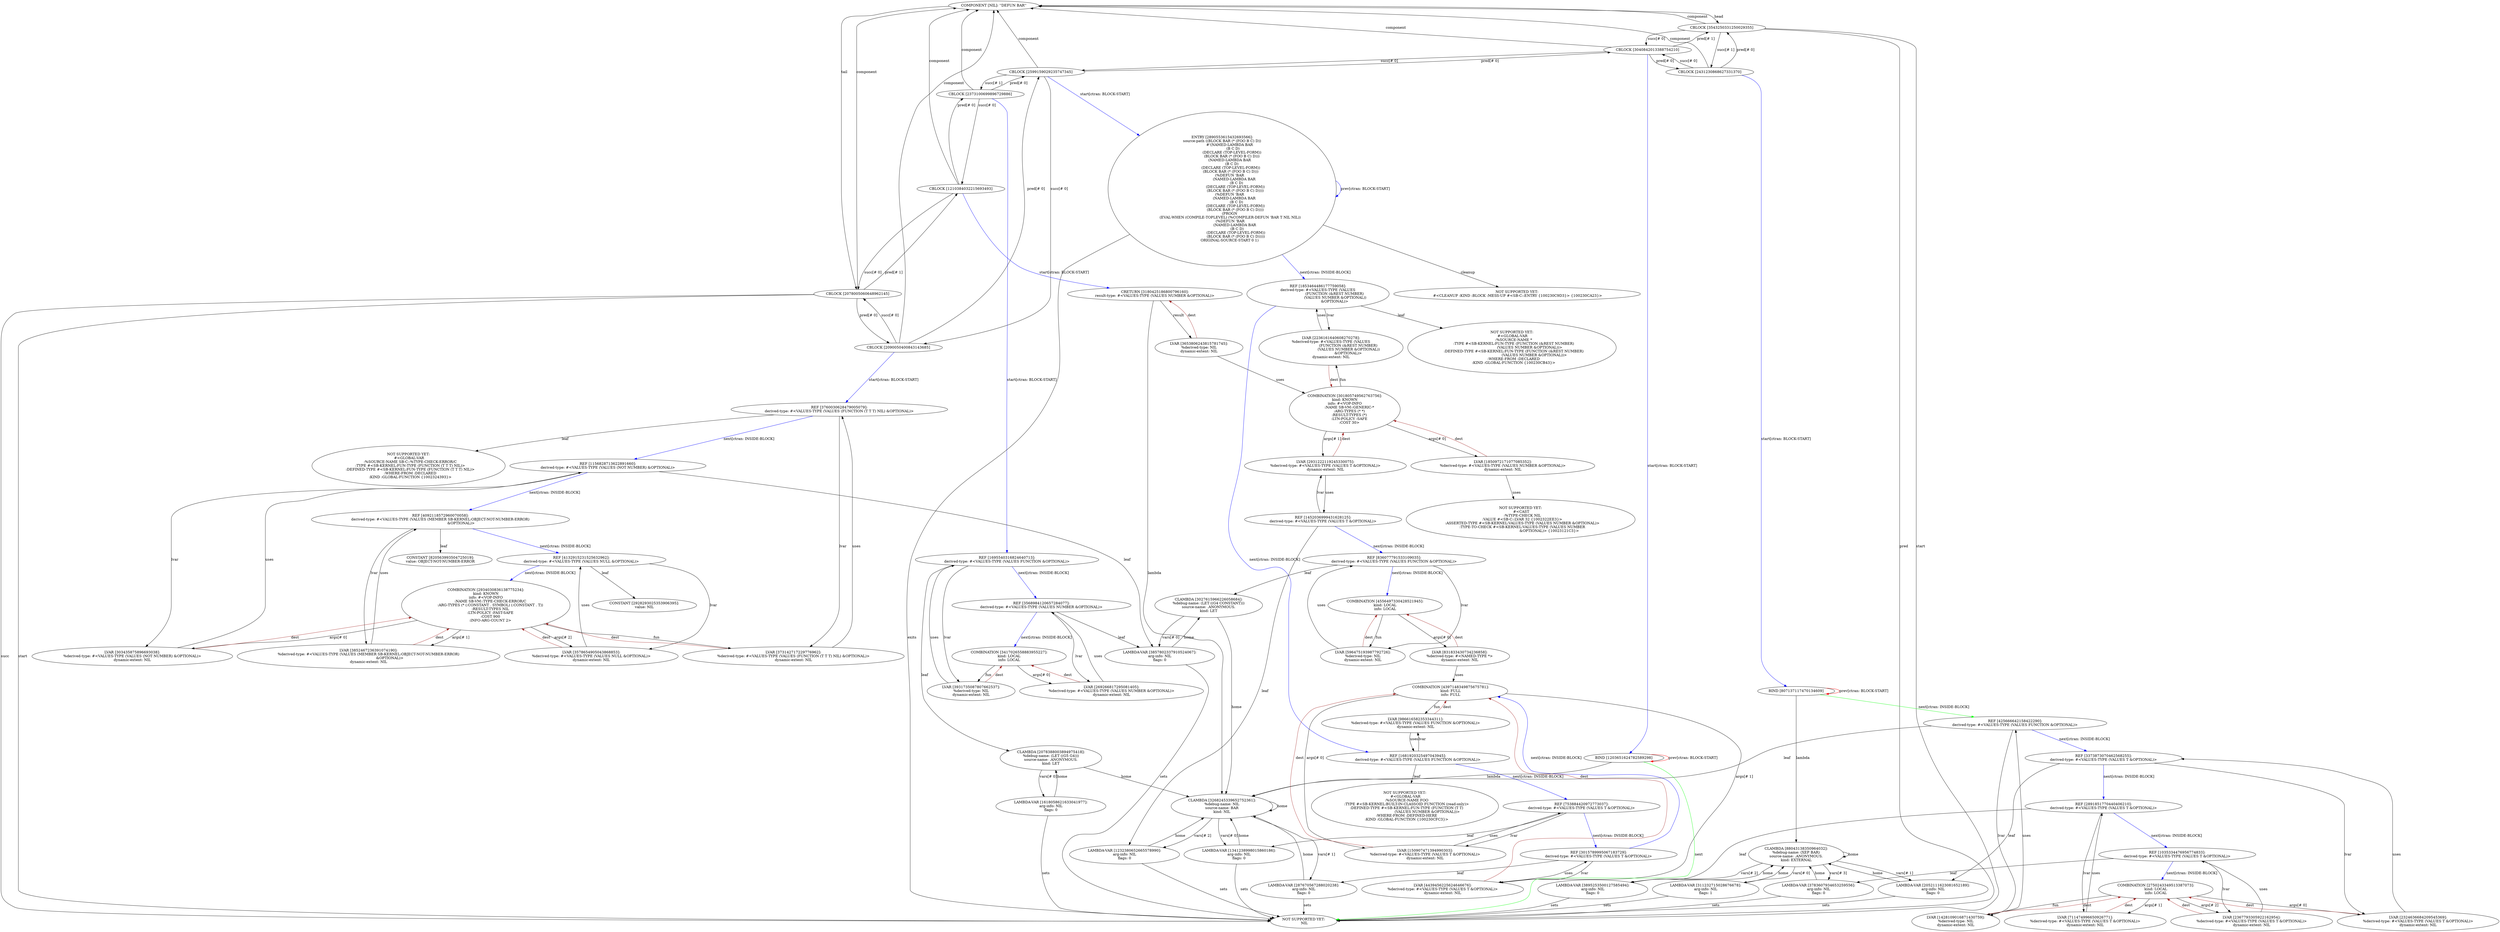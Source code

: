 digraph {
subgraph component_4 {
"COMPONENT [NIL]: ''DEFUN BAR''" -> "CBLOCK [3543250331250029355]"[label="head"];
"CBLOCK [3543250331250029355]" -> "COMPONENT [NIL]: ''DEFUN BAR''"[label="component"];
subgraph component_4 {
}
"CBLOCK [3543250331250029355]" -> "CBLOCK [3040842013388754210]"[label="succ[# 0]"];
"CBLOCK [3543250331250029355]" -> "CBLOCK [2431230868627331370]"[label="succ[# 1]"];
"CBLOCK [3040842013388754210]" -> "COMPONENT [NIL]: ''DEFUN BAR''"[label="component"];
subgraph component_4 {
}
"CBLOCK [3040842013388754210]" -> "CBLOCK [2599159029235747345]"[label="succ[# 0]"];
"CBLOCK [2599159029235747345]" -> "COMPONENT [NIL]: ''DEFUN BAR''"[label="component"];
subgraph component_4 {
}
"CBLOCK [2599159029235747345]" -> "CBLOCK [2090050400843143685]"[label="succ[# 0]"];
"CBLOCK [2599159029235747345]" -> "CBLOCK [2373100699896729886]"[label="succ[# 1]"];
"CBLOCK [2090050400843143685]" -> "COMPONENT [NIL]: ''DEFUN BAR''"[label="component"];
subgraph component_4 {
}
"CBLOCK [2090050400843143685]" -> "CBLOCK [2078005060648962145]"[label="succ[# 0]"];
"CBLOCK [2078005060648962145]" -> "COMPONENT [NIL]: ''DEFUN BAR''"[label="component"];
subgraph component_4 {
}
"CBLOCK [2078005060648962145]" -> "NOT SUPPORTED YET:
 NIL"[label="succ"];
"CBLOCK [2078005060648962145]" -> "CBLOCK [2090050400843143685]"[label="pred[# 0]"];
"CBLOCK [2078005060648962145]" -> "CBLOCK [1210384032215693493]"[label="pred[# 1]"];
"CBLOCK [1210384032215693493]" -> "COMPONENT [NIL]: ''DEFUN BAR''"[label="component"];
subgraph component_4 {
}
"CBLOCK [1210384032215693493]" -> "CBLOCK [2078005060648962145]"[label="succ[# 0]"];
"CBLOCK [1210384032215693493]" -> "CBLOCK [2373100699896729886]"[label="pred[# 0]"];
"CBLOCK [2373100699896729886]" -> "COMPONENT [NIL]: ''DEFUN BAR''"[label="component"];
subgraph component_4 {
}
"CBLOCK [2373100699896729886]" -> "CBLOCK [1210384032215693493]"[label="succ[# 0]"];
"CBLOCK [2373100699896729886]" -> "CBLOCK [2599159029235747345]"[label="pred[# 0]"];
"CBLOCK [2373100699896729886]" -> "REF [1695540316824640713]:
derived-type: #<VALUES-TYPE (VALUES FUNCTION &OPTIONAL)>"[label="start[ctran: BLOCK-START]"color="blue"];
"REF [1695540316824640713]:
derived-type: #<VALUES-TYPE (VALUES FUNCTION &OPTIONAL)>" -> "CLAMBDA [2078388003894975418]:
%debug-name: (LET ((G5 G4)))
source-name: .ANONYMOUS.
kind: LET"[label="leaf"];
"CLAMBDA [2078388003894975418]:
%debug-name: (LET ((G5 G4)))
source-name: .ANONYMOUS.
kind: LET" -> "CLAMBDA [3268245339652752361]:
%debug-name: NIL
source-name: BAR
kind: NIL"[label="home"];
"CLAMBDA [3268245339652752361]:
%debug-name: NIL
source-name: BAR
kind: NIL" -> "CLAMBDA [3268245339652752361]:
%debug-name: NIL
source-name: BAR
kind: NIL"[label="home"];
"CLAMBDA [3268245339652752361]:
%debug-name: NIL
source-name: BAR
kind: NIL" -> "LAMBDA-VAR [1341238998015860186]:
arg-info: NIL
flags: 0"[label="vars[# 0]"];
"CLAMBDA [3268245339652752361]:
%debug-name: NIL
source-name: BAR
kind: NIL" -> "LAMBDA-VAR [287670567288020238]:
arg-info: NIL
flags: 0"[label="vars[# 1]"];
"CLAMBDA [3268245339652752361]:
%debug-name: NIL
source-name: BAR
kind: NIL" -> "LAMBDA-VAR [1232380652665578990]:
arg-info: NIL
flags: 0"[label="vars[# 2]"];
"LAMBDA-VAR [1341238998015860186]:
arg-info: NIL
flags: 0" -> "CLAMBDA [3268245339652752361]:
%debug-name: NIL
source-name: BAR
kind: NIL"[label="home"];
"LAMBDA-VAR [1341238998015860186]:
arg-info: NIL
flags: 0" -> "NOT SUPPORTED YET:
 NIL"[label="sets"];
"LAMBDA-VAR [287670567288020238]:
arg-info: NIL
flags: 0" -> "CLAMBDA [3268245339652752361]:
%debug-name: NIL
source-name: BAR
kind: NIL"[label="home"];
"LAMBDA-VAR [287670567288020238]:
arg-info: NIL
flags: 0" -> "NOT SUPPORTED YET:
 NIL"[label="sets"];
"LAMBDA-VAR [1232380652665578990]:
arg-info: NIL
flags: 0" -> "CLAMBDA [3268245339652752361]:
%debug-name: NIL
source-name: BAR
kind: NIL"[label="home"];
"LAMBDA-VAR [1232380652665578990]:
arg-info: NIL
flags: 0" -> "NOT SUPPORTED YET:
 NIL"[label="sets"];
"CLAMBDA [2078388003894975418]:
%debug-name: (LET ((G5 G4)))
source-name: .ANONYMOUS.
kind: LET" -> "LAMBDA-VAR [1618058621633041977]:
arg-info: NIL
flags: 0"[label="vars[# 0]"];
"LAMBDA-VAR [1618058621633041977]:
arg-info: NIL
flags: 0" -> "CLAMBDA [2078388003894975418]:
%debug-name: (LET ((G5 G4)))
source-name: .ANONYMOUS.
kind: LET"[label="home"];
"LAMBDA-VAR [1618058621633041977]:
arg-info: NIL
flags: 0" -> "NOT SUPPORTED YET:
 NIL"[label="sets"];
"REF [1695540316824640713]:
derived-type: #<VALUES-TYPE (VALUES FUNCTION &OPTIONAL)>" -> "REF [3568984120657284077]:
derived-type: #<VALUES-TYPE (VALUES NUMBER &OPTIONAL)>"[label="next[ctran: INSIDE-BLOCK]"color="blue"];
"REF [3568984120657284077]:
derived-type: #<VALUES-TYPE (VALUES NUMBER &OPTIONAL)>" -> "LAMBDA-VAR [3857802337910524067]:
arg-info: NIL
flags: 0"[label="leaf"];
"LAMBDA-VAR [3857802337910524067]:
arg-info: NIL
flags: 0" -> "CLAMBDA [3027615966226058684]:
%debug-name: (LET ((G4 CONSTANT)))
source-name: .ANONYMOUS.
kind: LET"[label="home"];
"CLAMBDA [3027615966226058684]:
%debug-name: (LET ((G4 CONSTANT)))
source-name: .ANONYMOUS.
kind: LET" -> "CLAMBDA [3268245339652752361]:
%debug-name: NIL
source-name: BAR
kind: NIL"[label="home"];
"CLAMBDA [3027615966226058684]:
%debug-name: (LET ((G4 CONSTANT)))
source-name: .ANONYMOUS.
kind: LET" -> "LAMBDA-VAR [3857802337910524067]:
arg-info: NIL
flags: 0"[label="vars[# 0]"];
"LAMBDA-VAR [3857802337910524067]:
arg-info: NIL
flags: 0" -> "NOT SUPPORTED YET:
 NIL"[label="sets"];
"REF [3568984120657284077]:
derived-type: #<VALUES-TYPE (VALUES NUMBER &OPTIONAL)>" -> "COMBINATION [3417026558883955227]:
kind: LOCAL
info: LOCAL"[label="next[ctran: INSIDE-BLOCK]"color="blue"];
"COMBINATION [3417026558883955227]:
kind: LOCAL
info: LOCAL" -> "LVAR [3931735087807662537]:
%derived-type: NIL
dynamic-extent: NIL"[label="fun"];
"LVAR [3931735087807662537]:
%derived-type: NIL
dynamic-extent: NIL" -> "COMBINATION [3417026558883955227]:
kind: LOCAL
info: LOCAL"[label="dest"color="brown"];
"LVAR [3931735087807662537]:
%derived-type: NIL
dynamic-extent: NIL" -> "REF [1695540316824640713]:
derived-type: #<VALUES-TYPE (VALUES FUNCTION &OPTIONAL)>"[label="uses"];
"COMBINATION [3417026558883955227]:
kind: LOCAL
info: LOCAL" -> "LVAR [269266817295081405]:
%derived-type: #<VALUES-TYPE (VALUES NUMBER &OPTIONAL)>
dynamic-extent: NIL"[label="args[# 0]"];
"LVAR [269266817295081405]:
%derived-type: #<VALUES-TYPE (VALUES NUMBER &OPTIONAL)>
dynamic-extent: NIL" -> "COMBINATION [3417026558883955227]:
kind: LOCAL
info: LOCAL"[label="dest"color="brown"];
"LVAR [269266817295081405]:
%derived-type: #<VALUES-TYPE (VALUES NUMBER &OPTIONAL)>
dynamic-extent: NIL" -> "REF [3568984120657284077]:
derived-type: #<VALUES-TYPE (VALUES NUMBER &OPTIONAL)>"[label="uses"];
"REF [3568984120657284077]:
derived-type: #<VALUES-TYPE (VALUES NUMBER &OPTIONAL)>" -> "LVAR [269266817295081405]:
%derived-type: #<VALUES-TYPE (VALUES NUMBER &OPTIONAL)>
dynamic-extent: NIL"[label="lvar"];
"REF [1695540316824640713]:
derived-type: #<VALUES-TYPE (VALUES FUNCTION &OPTIONAL)>" -> "LVAR [3931735087807662537]:
%derived-type: NIL
dynamic-extent: NIL"[label="lvar"];
"CBLOCK [1210384032215693493]" -> "CRETURN [3180425186800796160]:
result-type: #<VALUES-TYPE (VALUES NUMBER &OPTIONAL)>"[label="start[ctran: BLOCK-START]"color="blue"];
"CRETURN [3180425186800796160]:
result-type: #<VALUES-TYPE (VALUES NUMBER &OPTIONAL)>" -> "CLAMBDA [3268245339652752361]:
%debug-name: NIL
source-name: BAR
kind: NIL"[label="lambda"];
"CRETURN [3180425186800796160]:
result-type: #<VALUES-TYPE (VALUES NUMBER &OPTIONAL)>" -> "LVAR [3653806243815781745]:
%derived-type: NIL
dynamic-extent: NIL"[label="result"];
"LVAR [3653806243815781745]:
%derived-type: NIL
dynamic-extent: NIL" -> "CRETURN [3180425186800796160]:
result-type: #<VALUES-TYPE (VALUES NUMBER &OPTIONAL)>"[label="dest"color="brown"];
"LVAR [3653806243815781745]:
%derived-type: NIL
dynamic-extent: NIL" -> "COMBINATION [301805749562763756]:
kind: KNOWN
info: #<VOP-INFO
        :NAME SB-VM::GENERIC-*
        :ARG-TYPES (* *)
        :RESULT-TYPES (*)
        :LTN-POLICY :SAFE
        :COST 30>"[label="uses"];
"COMBINATION [301805749562763756]:
kind: KNOWN
info: #<VOP-INFO
        :NAME SB-VM::GENERIC-*
        :ARG-TYPES (* *)
        :RESULT-TYPES (*)
        :LTN-POLICY :SAFE
        :COST 30>" -> "LVAR [2236161640608270278]:
%derived-type: #<VALUES-TYPE (VALUES
                              (FUNCTION (&REST NUMBER)
                               (VALUES NUMBER &OPTIONAL))
                              &OPTIONAL)>
dynamic-extent: NIL"[label="fun"];
"LVAR [2236161640608270278]:
%derived-type: #<VALUES-TYPE (VALUES
                              (FUNCTION (&REST NUMBER)
                               (VALUES NUMBER &OPTIONAL))
                              &OPTIONAL)>
dynamic-extent: NIL" -> "COMBINATION [301805749562763756]:
kind: KNOWN
info: #<VOP-INFO
        :NAME SB-VM::GENERIC-*
        :ARG-TYPES (* *)
        :RESULT-TYPES (*)
        :LTN-POLICY :SAFE
        :COST 30>"[label="dest"color="brown"];
"LVAR [2236161640608270278]:
%derived-type: #<VALUES-TYPE (VALUES
                              (FUNCTION (&REST NUMBER)
                               (VALUES NUMBER &OPTIONAL))
                              &OPTIONAL)>
dynamic-extent: NIL" -> "REF [1853464486177759058]:
derived-type: #<VALUES-TYPE (VALUES
                             (FUNCTION (&REST NUMBER)
                              (VALUES NUMBER &OPTIONAL))
                             &OPTIONAL)>"[label="uses"];
"REF [1853464486177759058]:
derived-type: #<VALUES-TYPE (VALUES
                             (FUNCTION (&REST NUMBER)
                              (VALUES NUMBER &OPTIONAL))
                             &OPTIONAL)>" -> "NOT SUPPORTED YET:
 #<GLOBAL-VAR
   :%SOURCE-NAME *
   :TYPE #<SB-KERNEL:FUN-TYPE (FUNCTION (&REST NUMBER)
                               (VALUES NUMBER &OPTIONAL))>
   :DEFINED-TYPE #<SB-KERNEL:FUN-TYPE (FUNCTION (&REST NUMBER)
                                       (VALUES NUMBER &OPTIONAL))>
   :WHERE-FROM :DECLARED
   :KIND :GLOBAL-FUNCTION {100230CB43}>"[label="leaf"];
"REF [1853464486177759058]:
derived-type: #<VALUES-TYPE (VALUES
                             (FUNCTION (&REST NUMBER)
                              (VALUES NUMBER &OPTIONAL))
                             &OPTIONAL)>" -> "REF [1681920325497043945]:
derived-type: #<VALUES-TYPE (VALUES FUNCTION &OPTIONAL)>"[label="next[ctran: INSIDE-BLOCK]"color="blue"];
"REF [1681920325497043945]:
derived-type: #<VALUES-TYPE (VALUES FUNCTION &OPTIONAL)>" -> "NOT SUPPORTED YET:
 #<GLOBAL-VAR
   :%SOURCE-NAME FOO
   :TYPE #<SB-KERNEL:BUILT-IN-CLASSOID FUNCTION (read-only)>
   :DEFINED-TYPE #<SB-KERNEL:FUN-TYPE (FUNCTION (T T)
                                       (VALUES NUMBER &OPTIONAL))>
   :WHERE-FROM :DEFINED-HERE
   :KIND :GLOBAL-FUNCTION {100230CFC3}>"[label="leaf"];
"REF [1681920325497043945]:
derived-type: #<VALUES-TYPE (VALUES FUNCTION &OPTIONAL)>" -> "REF [753884420972773037]:
derived-type: #<VALUES-TYPE (VALUES T &OPTIONAL)>"[label="next[ctran: INSIDE-BLOCK]"color="blue"];
"REF [753884420972773037]:
derived-type: #<VALUES-TYPE (VALUES T &OPTIONAL)>" -> "LAMBDA-VAR [1341238998015860186]:
arg-info: NIL
flags: 0"[label="leaf"];
"REF [753884420972773037]:
derived-type: #<VALUES-TYPE (VALUES T &OPTIONAL)>" -> "REF [3015789995067183729]:
derived-type: #<VALUES-TYPE (VALUES T &OPTIONAL)>"[label="next[ctran: INSIDE-BLOCK]"color="blue"];
"REF [3015789995067183729]:
derived-type: #<VALUES-TYPE (VALUES T &OPTIONAL)>" -> "LAMBDA-VAR [287670567288020238]:
arg-info: NIL
flags: 0"[label="leaf"];
"REF [3015789995067183729]:
derived-type: #<VALUES-TYPE (VALUES T &OPTIONAL)>" -> "COMBINATION [4397148349875675781]:
kind: FULL
info: FULL"[label="next[ctran: INSIDE-BLOCK]"color="blue"];
"COMBINATION [4397148349875675781]:
kind: FULL
info: FULL" -> "LVAR [986616582353344311]:
%derived-type: #<VALUES-TYPE (VALUES FUNCTION &OPTIONAL)>
dynamic-extent: NIL"[label="fun"];
"LVAR [986616582353344311]:
%derived-type: #<VALUES-TYPE (VALUES FUNCTION &OPTIONAL)>
dynamic-extent: NIL" -> "COMBINATION [4397148349875675781]:
kind: FULL
info: FULL"[label="dest"color="brown"];
"LVAR [986616582353344311]:
%derived-type: #<VALUES-TYPE (VALUES FUNCTION &OPTIONAL)>
dynamic-extent: NIL" -> "REF [1681920325497043945]:
derived-type: #<VALUES-TYPE (VALUES FUNCTION &OPTIONAL)>"[label="uses"];
"COMBINATION [4397148349875675781]:
kind: FULL
info: FULL" -> "LVAR [150907471394990303]:
%derived-type: #<VALUES-TYPE (VALUES T &OPTIONAL)>
dynamic-extent: NIL"[label="args[# 0]"];
"COMBINATION [4397148349875675781]:
kind: FULL
info: FULL" -> "LVAR [4439456225624646676]:
%derived-type: #<VALUES-TYPE (VALUES T &OPTIONAL)>
dynamic-extent: NIL"[label="args[# 1]"];
"LVAR [150907471394990303]:
%derived-type: #<VALUES-TYPE (VALUES T &OPTIONAL)>
dynamic-extent: NIL" -> "COMBINATION [4397148349875675781]:
kind: FULL
info: FULL"[label="dest"color="brown"];
"LVAR [150907471394990303]:
%derived-type: #<VALUES-TYPE (VALUES T &OPTIONAL)>
dynamic-extent: NIL" -> "REF [753884420972773037]:
derived-type: #<VALUES-TYPE (VALUES T &OPTIONAL)>"[label="uses"];
"LVAR [4439456225624646676]:
%derived-type: #<VALUES-TYPE (VALUES T &OPTIONAL)>
dynamic-extent: NIL" -> "COMBINATION [4397148349875675781]:
kind: FULL
info: FULL"[label="dest"color="brown"];
"LVAR [4439456225624646676]:
%derived-type: #<VALUES-TYPE (VALUES T &OPTIONAL)>
dynamic-extent: NIL" -> "REF [3015789995067183729]:
derived-type: #<VALUES-TYPE (VALUES T &OPTIONAL)>"[label="uses"];
"REF [3015789995067183729]:
derived-type: #<VALUES-TYPE (VALUES T &OPTIONAL)>" -> "LVAR [4439456225624646676]:
%derived-type: #<VALUES-TYPE (VALUES T &OPTIONAL)>
dynamic-extent: NIL"[label="lvar"];
"REF [753884420972773037]:
derived-type: #<VALUES-TYPE (VALUES T &OPTIONAL)>" -> "LVAR [150907471394990303]:
%derived-type: #<VALUES-TYPE (VALUES T &OPTIONAL)>
dynamic-extent: NIL"[label="lvar"];
"REF [1681920325497043945]:
derived-type: #<VALUES-TYPE (VALUES FUNCTION &OPTIONAL)>" -> "LVAR [986616582353344311]:
%derived-type: #<VALUES-TYPE (VALUES FUNCTION &OPTIONAL)>
dynamic-extent: NIL"[label="lvar"];
"REF [1853464486177759058]:
derived-type: #<VALUES-TYPE (VALUES
                             (FUNCTION (&REST NUMBER)
                              (VALUES NUMBER &OPTIONAL))
                             &OPTIONAL)>" -> "LVAR [2236161640608270278]:
%derived-type: #<VALUES-TYPE (VALUES
                              (FUNCTION (&REST NUMBER)
                               (VALUES NUMBER &OPTIONAL))
                              &OPTIONAL)>
dynamic-extent: NIL"[label="lvar"];
"COMBINATION [301805749562763756]:
kind: KNOWN
info: #<VOP-INFO
        :NAME SB-VM::GENERIC-*
        :ARG-TYPES (* *)
        :RESULT-TYPES (*)
        :LTN-POLICY :SAFE
        :COST 30>" -> "LVAR [1850972171077085352]:
%derived-type: #<VALUES-TYPE (VALUES NUMBER &OPTIONAL)>
dynamic-extent: NIL"[label="args[# 0]"];
"COMBINATION [301805749562763756]:
kind: KNOWN
info: #<VOP-INFO
        :NAME SB-VM::GENERIC-*
        :ARG-TYPES (* *)
        :RESULT-TYPES (*)
        :LTN-POLICY :SAFE
        :COST 30>" -> "LVAR [2931222119245330075]:
%derived-type: #<VALUES-TYPE (VALUES T &OPTIONAL)>
dynamic-extent: NIL"[label="args[# 1]"];
"LVAR [1850972171077085352]:
%derived-type: #<VALUES-TYPE (VALUES NUMBER &OPTIONAL)>
dynamic-extent: NIL" -> "COMBINATION [301805749562763756]:
kind: KNOWN
info: #<VOP-INFO
        :NAME SB-VM::GENERIC-*
        :ARG-TYPES (* *)
        :RESULT-TYPES (*)
        :LTN-POLICY :SAFE
        :COST 30>"[label="dest"color="brown"];
"LVAR [1850972171077085352]:
%derived-type: #<VALUES-TYPE (VALUES NUMBER &OPTIONAL)>
dynamic-extent: NIL" -> "NOT SUPPORTED YET:
 #<CAST
   :%TYPE-CHECK NIL
   :VALUE #<SB-C::LVAR 32 {1002322EE3}>
   :ASSERTED-TYPE #<SB-KERNEL:VALUES-TYPE (VALUES NUMBER &OPTIONAL)>
   :TYPE-TO-CHECK #<SB-KERNEL:VALUES-TYPE (VALUES NUMBER
                                                  &OPTIONAL)> {10023121C3}>"[label="uses"];
"LVAR [2931222119245330075]:
%derived-type: #<VALUES-TYPE (VALUES T &OPTIONAL)>
dynamic-extent: NIL" -> "COMBINATION [301805749562763756]:
kind: KNOWN
info: #<VOP-INFO
        :NAME SB-VM::GENERIC-*
        :ARG-TYPES (* *)
        :RESULT-TYPES (*)
        :LTN-POLICY :SAFE
        :COST 30>"[label="dest"color="brown"];
"LVAR [2931222119245330075]:
%derived-type: #<VALUES-TYPE (VALUES T &OPTIONAL)>
dynamic-extent: NIL" -> "REF [1452036999431628125]:
derived-type: #<VALUES-TYPE (VALUES T &OPTIONAL)>"[label="uses"];
"REF [1452036999431628125]:
derived-type: #<VALUES-TYPE (VALUES T &OPTIONAL)>" -> "LAMBDA-VAR [1232380652665578990]:
arg-info: NIL
flags: 0"[label="leaf"];
"REF [1452036999431628125]:
derived-type: #<VALUES-TYPE (VALUES T &OPTIONAL)>" -> "REF [836077791533109035]:
derived-type: #<VALUES-TYPE (VALUES FUNCTION &OPTIONAL)>"[label="next[ctran: INSIDE-BLOCK]"color="blue"];
"REF [836077791533109035]:
derived-type: #<VALUES-TYPE (VALUES FUNCTION &OPTIONAL)>" -> "CLAMBDA [3027615966226058684]:
%debug-name: (LET ((G4 CONSTANT)))
source-name: .ANONYMOUS.
kind: LET"[label="leaf"];
"REF [836077791533109035]:
derived-type: #<VALUES-TYPE (VALUES FUNCTION &OPTIONAL)>" -> "COMBINATION [4556497330428521945]:
kind: LOCAL
info: LOCAL"[label="next[ctran: INSIDE-BLOCK]"color="blue"];
"COMBINATION [4556497330428521945]:
kind: LOCAL
info: LOCAL" -> "LVAR [596475193987792726]:
%derived-type: NIL
dynamic-extent: NIL"[label="fun"];
"LVAR [596475193987792726]:
%derived-type: NIL
dynamic-extent: NIL" -> "COMBINATION [4556497330428521945]:
kind: LOCAL
info: LOCAL"[label="dest"color="brown"];
"LVAR [596475193987792726]:
%derived-type: NIL
dynamic-extent: NIL" -> "REF [836077791533109035]:
derived-type: #<VALUES-TYPE (VALUES FUNCTION &OPTIONAL)>"[label="uses"];
"COMBINATION [4556497330428521945]:
kind: LOCAL
info: LOCAL" -> "LVAR [831833430734236858]:
%derived-type: #<NAMED-TYPE *>
dynamic-extent: NIL"[label="args[# 0]"];
"LVAR [831833430734236858]:
%derived-type: #<NAMED-TYPE *>
dynamic-extent: NIL" -> "COMBINATION [4556497330428521945]:
kind: LOCAL
info: LOCAL"[label="dest"color="brown"];
"LVAR [831833430734236858]:
%derived-type: #<NAMED-TYPE *>
dynamic-extent: NIL" -> "COMBINATION [4397148349875675781]:
kind: FULL
info: FULL"[label="uses"];
"REF [836077791533109035]:
derived-type: #<VALUES-TYPE (VALUES FUNCTION &OPTIONAL)>" -> "LVAR [596475193987792726]:
%derived-type: NIL
dynamic-extent: NIL"[label="lvar"];
"REF [1452036999431628125]:
derived-type: #<VALUES-TYPE (VALUES T &OPTIONAL)>" -> "LVAR [2931222119245330075]:
%derived-type: #<VALUES-TYPE (VALUES T &OPTIONAL)>
dynamic-extent: NIL"[label="lvar"];
"CBLOCK [2078005060648962145]" -> "NOT SUPPORTED YET:
 NIL"[label="start"];
"CBLOCK [2090050400843143685]" -> "CBLOCK [2599159029235747345]"[label="pred[# 0]"];
"CBLOCK [2090050400843143685]" -> "REF [3760030628479005079]:
derived-type: #<VALUES-TYPE (VALUES (FUNCTION (T T T) NIL) &OPTIONAL)>"[label="start[ctran: BLOCK-START]"color="blue"];
"REF [3760030628479005079]:
derived-type: #<VALUES-TYPE (VALUES (FUNCTION (T T T) NIL) &OPTIONAL)>" -> "NOT SUPPORTED YET:
 #<GLOBAL-VAR
   :%SOURCE-NAME SB-C::%TYPE-CHECK-ERROR/C
   :TYPE #<SB-KERNEL:FUN-TYPE (FUNCTION (T T T) NIL)>
   :DEFINED-TYPE #<SB-KERNEL:FUN-TYPE (FUNCTION (T T T) NIL)>
   :WHERE-FROM :DECLARED
   :KIND :GLOBAL-FUNCTION {1002324393}>"[label="leaf"];
"REF [3760030628479005079]:
derived-type: #<VALUES-TYPE (VALUES (FUNCTION (T T T) NIL) &OPTIONAL)>" -> "REF [1156828713622891660]:
derived-type: #<VALUES-TYPE (VALUES (NOT NUMBER) &OPTIONAL)>"[label="next[ctran: INSIDE-BLOCK]"color="blue"];
"REF [1156828713622891660]:
derived-type: #<VALUES-TYPE (VALUES (NOT NUMBER) &OPTIONAL)>" -> "LAMBDA-VAR [3857802337910524067]:
arg-info: NIL
flags: 0"[label="leaf"];
"REF [1156828713622891660]:
derived-type: #<VALUES-TYPE (VALUES (NOT NUMBER) &OPTIONAL)>" -> "REF [4092118572960070058]:
derived-type: #<VALUES-TYPE (VALUES (MEMBER SB-KERNEL:OBJECT-NOT-NUMBER-ERROR)
                                    &OPTIONAL)>"[label="next[ctran: INSIDE-BLOCK]"color="blue"];
"REF [4092118572960070058]:
derived-type: #<VALUES-TYPE (VALUES (MEMBER SB-KERNEL:OBJECT-NOT-NUMBER-ERROR)
                                    &OPTIONAL)>" -> "CONSTANT [820563993504725019]:
value: OBJECT-NOT-NUMBER-ERROR"[label="leaf"];
"REF [4092118572960070058]:
derived-type: #<VALUES-TYPE (VALUES (MEMBER SB-KERNEL:OBJECT-NOT-NUMBER-ERROR)
                                    &OPTIONAL)>" -> "REF [4132915231525632962]:
derived-type: #<VALUES-TYPE (VALUES NULL &OPTIONAL)>"[label="next[ctran: INSIDE-BLOCK]"color="blue"];
"REF [4132915231525632962]:
derived-type: #<VALUES-TYPE (VALUES NULL &OPTIONAL)>" -> "CONSTANT [2928293025353906395]:
value: NIL"[label="leaf"];
"REF [4132915231525632962]:
derived-type: #<VALUES-TYPE (VALUES NULL &OPTIONAL)>" -> "COMBINATION [2934030836138775234]:
kind: KNOWN
info: #<VOP-INFO
        :NAME SB-VM::TYPE-CHECK-ERROR/C
        :ARG-TYPES (* (:CONSTANT . SYMBOL) (:CONSTANT . T))
        :RESULT-TYPES NIL
        :LTN-POLICY :FAST-SAFE
        :COST 900
        :INFO-ARG-COUNT 2>"[label="next[ctran: INSIDE-BLOCK]"color="blue"];
"COMBINATION [2934030836138775234]:
kind: KNOWN
info: #<VOP-INFO
        :NAME SB-VM::TYPE-CHECK-ERROR/C
        :ARG-TYPES (* (:CONSTANT . SYMBOL) (:CONSTANT . T))
        :RESULT-TYPES NIL
        :LTN-POLICY :FAST-SAFE
        :COST 900
        :INFO-ARG-COUNT 2>" -> "LVAR [373142717229776962]:
%derived-type: #<VALUES-TYPE (VALUES (FUNCTION (T T T) NIL) &OPTIONAL)>
dynamic-extent: NIL"[label="fun"];
"LVAR [373142717229776962]:
%derived-type: #<VALUES-TYPE (VALUES (FUNCTION (T T T) NIL) &OPTIONAL)>
dynamic-extent: NIL" -> "COMBINATION [2934030836138775234]:
kind: KNOWN
info: #<VOP-INFO
        :NAME SB-VM::TYPE-CHECK-ERROR/C
        :ARG-TYPES (* (:CONSTANT . SYMBOL) (:CONSTANT . T))
        :RESULT-TYPES NIL
        :LTN-POLICY :FAST-SAFE
        :COST 900
        :INFO-ARG-COUNT 2>"[label="dest"color="brown"];
"LVAR [373142717229776962]:
%derived-type: #<VALUES-TYPE (VALUES (FUNCTION (T T T) NIL) &OPTIONAL)>
dynamic-extent: NIL" -> "REF [3760030628479005079]:
derived-type: #<VALUES-TYPE (VALUES (FUNCTION (T T T) NIL) &OPTIONAL)>"[label="uses"];
"COMBINATION [2934030836138775234]:
kind: KNOWN
info: #<VOP-INFO
        :NAME SB-VM::TYPE-CHECK-ERROR/C
        :ARG-TYPES (* (:CONSTANT . SYMBOL) (:CONSTANT . T))
        :RESULT-TYPES NIL
        :LTN-POLICY :FAST-SAFE
        :COST 900
        :INFO-ARG-COUNT 2>" -> "LVAR [303435875896693038]:
%derived-type: #<VALUES-TYPE (VALUES (NOT NUMBER) &OPTIONAL)>
dynamic-extent: NIL"[label="args[# 0]"];
"COMBINATION [2934030836138775234]:
kind: KNOWN
info: #<VOP-INFO
        :NAME SB-VM::TYPE-CHECK-ERROR/C
        :ARG-TYPES (* (:CONSTANT . SYMBOL) (:CONSTANT . T))
        :RESULT-TYPES NIL
        :LTN-POLICY :FAST-SAFE
        :COST 900
        :INFO-ARG-COUNT 2>" -> "LVAR [3852467236391074190]:
%derived-type: #<VALUES-TYPE (VALUES (MEMBER SB-KERNEL:OBJECT-NOT-NUMBER-ERROR)
                                     &OPTIONAL)>
dynamic-extent: NIL"[label="args[# 1]"];
"COMBINATION [2934030836138775234]:
kind: KNOWN
info: #<VOP-INFO
        :NAME SB-VM::TYPE-CHECK-ERROR/C
        :ARG-TYPES (* (:CONSTANT . SYMBOL) (:CONSTANT . T))
        :RESULT-TYPES NIL
        :LTN-POLICY :FAST-SAFE
        :COST 900
        :INFO-ARG-COUNT 2>" -> "LVAR [3578654905043868853]:
%derived-type: #<VALUES-TYPE (VALUES NULL &OPTIONAL)>
dynamic-extent: NIL"[label="args[# 2]"];
"LVAR [303435875896693038]:
%derived-type: #<VALUES-TYPE (VALUES (NOT NUMBER) &OPTIONAL)>
dynamic-extent: NIL" -> "COMBINATION [2934030836138775234]:
kind: KNOWN
info: #<VOP-INFO
        :NAME SB-VM::TYPE-CHECK-ERROR/C
        :ARG-TYPES (* (:CONSTANT . SYMBOL) (:CONSTANT . T))
        :RESULT-TYPES NIL
        :LTN-POLICY :FAST-SAFE
        :COST 900
        :INFO-ARG-COUNT 2>"[label="dest"color="brown"];
"LVAR [303435875896693038]:
%derived-type: #<VALUES-TYPE (VALUES (NOT NUMBER) &OPTIONAL)>
dynamic-extent: NIL" -> "REF [1156828713622891660]:
derived-type: #<VALUES-TYPE (VALUES (NOT NUMBER) &OPTIONAL)>"[label="uses"];
"LVAR [3852467236391074190]:
%derived-type: #<VALUES-TYPE (VALUES (MEMBER SB-KERNEL:OBJECT-NOT-NUMBER-ERROR)
                                     &OPTIONAL)>
dynamic-extent: NIL" -> "COMBINATION [2934030836138775234]:
kind: KNOWN
info: #<VOP-INFO
        :NAME SB-VM::TYPE-CHECK-ERROR/C
        :ARG-TYPES (* (:CONSTANT . SYMBOL) (:CONSTANT . T))
        :RESULT-TYPES NIL
        :LTN-POLICY :FAST-SAFE
        :COST 900
        :INFO-ARG-COUNT 2>"[label="dest"color="brown"];
"LVAR [3852467236391074190]:
%derived-type: #<VALUES-TYPE (VALUES (MEMBER SB-KERNEL:OBJECT-NOT-NUMBER-ERROR)
                                     &OPTIONAL)>
dynamic-extent: NIL" -> "REF [4092118572960070058]:
derived-type: #<VALUES-TYPE (VALUES (MEMBER SB-KERNEL:OBJECT-NOT-NUMBER-ERROR)
                                    &OPTIONAL)>"[label="uses"];
"LVAR [3578654905043868853]:
%derived-type: #<VALUES-TYPE (VALUES NULL &OPTIONAL)>
dynamic-extent: NIL" -> "COMBINATION [2934030836138775234]:
kind: KNOWN
info: #<VOP-INFO
        :NAME SB-VM::TYPE-CHECK-ERROR/C
        :ARG-TYPES (* (:CONSTANT . SYMBOL) (:CONSTANT . T))
        :RESULT-TYPES NIL
        :LTN-POLICY :FAST-SAFE
        :COST 900
        :INFO-ARG-COUNT 2>"[label="dest"color="brown"];
"LVAR [3578654905043868853]:
%derived-type: #<VALUES-TYPE (VALUES NULL &OPTIONAL)>
dynamic-extent: NIL" -> "REF [4132915231525632962]:
derived-type: #<VALUES-TYPE (VALUES NULL &OPTIONAL)>"[label="uses"];
"REF [4132915231525632962]:
derived-type: #<VALUES-TYPE (VALUES NULL &OPTIONAL)>" -> "LVAR [3578654905043868853]:
%derived-type: #<VALUES-TYPE (VALUES NULL &OPTIONAL)>
dynamic-extent: NIL"[label="lvar"];
"REF [4092118572960070058]:
derived-type: #<VALUES-TYPE (VALUES (MEMBER SB-KERNEL:OBJECT-NOT-NUMBER-ERROR)
                                    &OPTIONAL)>" -> "LVAR [3852467236391074190]:
%derived-type: #<VALUES-TYPE (VALUES (MEMBER SB-KERNEL:OBJECT-NOT-NUMBER-ERROR)
                                     &OPTIONAL)>
dynamic-extent: NIL"[label="lvar"];
"REF [1156828713622891660]:
derived-type: #<VALUES-TYPE (VALUES (NOT NUMBER) &OPTIONAL)>" -> "LVAR [303435875896693038]:
%derived-type: #<VALUES-TYPE (VALUES (NOT NUMBER) &OPTIONAL)>
dynamic-extent: NIL"[label="lvar"];
"REF [3760030628479005079]:
derived-type: #<VALUES-TYPE (VALUES (FUNCTION (T T T) NIL) &OPTIONAL)>" -> "LVAR [373142717229776962]:
%derived-type: #<VALUES-TYPE (VALUES (FUNCTION (T T T) NIL) &OPTIONAL)>
dynamic-extent: NIL"[label="lvar"];
"CBLOCK [2599159029235747345]" -> "CBLOCK [3040842013388754210]"[label="pred[# 0]"];
"CBLOCK [2599159029235747345]" -> "ENTRY [2890553615432693566]:
source-path ((BLOCK BAR (* (FOO B C) D))
             #'(NAMED-LAMBDA BAR
                   (B C D)
                 (DECLARE (TOP-LEVEL-FORM))
                 (BLOCK BAR (* (FOO B C) D)))
             (NAMED-LAMBDA BAR
                 (B C D)
               (DECLARE (TOP-LEVEL-FORM))
               (BLOCK BAR (* (FOO B C) D)))
             (%DEFUN 'BAR
                     (NAMED-LAMBDA BAR
                         (B C D)
                       (DECLARE (TOP-LEVEL-FORM))
                       (BLOCK BAR (* (FOO B C) D))))
             (%DEFUN 'BAR
                     (NAMED-LAMBDA BAR
                         (B C D)
                       (DECLARE (TOP-LEVEL-FORM))
                       (BLOCK BAR (* (FOO B C) D))))
             (PROGN
              (EVAL-WHEN (COMPILE-TOPLEVEL) (%COMPILER-DEFUN 'BAR T NIL NIL))
              (%DEFUN 'BAR
                      (NAMED-LAMBDA BAR
                          (B C D)
                        (DECLARE (TOP-LEVEL-FORM))
                        (BLOCK BAR (* (FOO B C) D)))))
             ORIGINAL-SOURCE-START 0 1)"[label="start[ctran: BLOCK-START]"color="blue"];
"ENTRY [2890553615432693566]:
source-path ((BLOCK BAR (* (FOO B C) D))
             #'(NAMED-LAMBDA BAR
                   (B C D)
                 (DECLARE (TOP-LEVEL-FORM))
                 (BLOCK BAR (* (FOO B C) D)))
             (NAMED-LAMBDA BAR
                 (B C D)
               (DECLARE (TOP-LEVEL-FORM))
               (BLOCK BAR (* (FOO B C) D)))
             (%DEFUN 'BAR
                     (NAMED-LAMBDA BAR
                         (B C D)
                       (DECLARE (TOP-LEVEL-FORM))
                       (BLOCK BAR (* (FOO B C) D))))
             (%DEFUN 'BAR
                     (NAMED-LAMBDA BAR
                         (B C D)
                       (DECLARE (TOP-LEVEL-FORM))
                       (BLOCK BAR (* (FOO B C) D))))
             (PROGN
              (EVAL-WHEN (COMPILE-TOPLEVEL) (%COMPILER-DEFUN 'BAR T NIL NIL))
              (%DEFUN 'BAR
                      (NAMED-LAMBDA BAR
                          (B C D)
                        (DECLARE (TOP-LEVEL-FORM))
                        (BLOCK BAR (* (FOO B C) D)))))
             ORIGINAL-SOURCE-START 0 1)" -> "NOT SUPPORTED YET:
 NIL"[label="exits"];
"ENTRY [2890553615432693566]:
source-path ((BLOCK BAR (* (FOO B C) D))
             #'(NAMED-LAMBDA BAR
                   (B C D)
                 (DECLARE (TOP-LEVEL-FORM))
                 (BLOCK BAR (* (FOO B C) D)))
             (NAMED-LAMBDA BAR
                 (B C D)
               (DECLARE (TOP-LEVEL-FORM))
               (BLOCK BAR (* (FOO B C) D)))
             (%DEFUN 'BAR
                     (NAMED-LAMBDA BAR
                         (B C D)
                       (DECLARE (TOP-LEVEL-FORM))
                       (BLOCK BAR (* (FOO B C) D))))
             (%DEFUN 'BAR
                     (NAMED-LAMBDA BAR
                         (B C D)
                       (DECLARE (TOP-LEVEL-FORM))
                       (BLOCK BAR (* (FOO B C) D))))
             (PROGN
              (EVAL-WHEN (COMPILE-TOPLEVEL) (%COMPILER-DEFUN 'BAR T NIL NIL))
              (%DEFUN 'BAR
                      (NAMED-LAMBDA BAR
                          (B C D)
                        (DECLARE (TOP-LEVEL-FORM))
                        (BLOCK BAR (* (FOO B C) D)))))
             ORIGINAL-SOURCE-START 0 1)" -> "NOT SUPPORTED YET:
 #<CLEANUP :KIND :BLOCK :MESS-UP #<SB-C::ENTRY {100230C9D3}> {100230CA23}>"[label="cleanup"];
"ENTRY [2890553615432693566]:
source-path ((BLOCK BAR (* (FOO B C) D))
             #'(NAMED-LAMBDA BAR
                   (B C D)
                 (DECLARE (TOP-LEVEL-FORM))
                 (BLOCK BAR (* (FOO B C) D)))
             (NAMED-LAMBDA BAR
                 (B C D)
               (DECLARE (TOP-LEVEL-FORM))
               (BLOCK BAR (* (FOO B C) D)))
             (%DEFUN 'BAR
                     (NAMED-LAMBDA BAR
                         (B C D)
                       (DECLARE (TOP-LEVEL-FORM))
                       (BLOCK BAR (* (FOO B C) D))))
             (%DEFUN 'BAR
                     (NAMED-LAMBDA BAR
                         (B C D)
                       (DECLARE (TOP-LEVEL-FORM))
                       (BLOCK BAR (* (FOO B C) D))))
             (PROGN
              (EVAL-WHEN (COMPILE-TOPLEVEL) (%COMPILER-DEFUN 'BAR T NIL NIL))
              (%DEFUN 'BAR
                      (NAMED-LAMBDA BAR
                          (B C D)
                        (DECLARE (TOP-LEVEL-FORM))
                        (BLOCK BAR (* (FOO B C) D)))))
             ORIGINAL-SOURCE-START 0 1)" -> "REF [1853464486177759058]:
derived-type: #<VALUES-TYPE (VALUES
                             (FUNCTION (&REST NUMBER)
                              (VALUES NUMBER &OPTIONAL))
                             &OPTIONAL)>"[label="next[ctran: INSIDE-BLOCK]"color="blue"];
"ENTRY [2890553615432693566]:
source-path ((BLOCK BAR (* (FOO B C) D))
             #'(NAMED-LAMBDA BAR
                   (B C D)
                 (DECLARE (TOP-LEVEL-FORM))
                 (BLOCK BAR (* (FOO B C) D)))
             (NAMED-LAMBDA BAR
                 (B C D)
               (DECLARE (TOP-LEVEL-FORM))
               (BLOCK BAR (* (FOO B C) D)))
             (%DEFUN 'BAR
                     (NAMED-LAMBDA BAR
                         (B C D)
                       (DECLARE (TOP-LEVEL-FORM))
                       (BLOCK BAR (* (FOO B C) D))))
             (%DEFUN 'BAR
                     (NAMED-LAMBDA BAR
                         (B C D)
                       (DECLARE (TOP-LEVEL-FORM))
                       (BLOCK BAR (* (FOO B C) D))))
             (PROGN
              (EVAL-WHEN (COMPILE-TOPLEVEL) (%COMPILER-DEFUN 'BAR T NIL NIL))
              (%DEFUN 'BAR
                      (NAMED-LAMBDA BAR
                          (B C D)
                        (DECLARE (TOP-LEVEL-FORM))
                        (BLOCK BAR (* (FOO B C) D)))))
             ORIGINAL-SOURCE-START 0 1)" -> "ENTRY [2890553615432693566]:
source-path ((BLOCK BAR (* (FOO B C) D))
             #'(NAMED-LAMBDA BAR
                   (B C D)
                 (DECLARE (TOP-LEVEL-FORM))
                 (BLOCK BAR (* (FOO B C) D)))
             (NAMED-LAMBDA BAR
                 (B C D)
               (DECLARE (TOP-LEVEL-FORM))
               (BLOCK BAR (* (FOO B C) D)))
             (%DEFUN 'BAR
                     (NAMED-LAMBDA BAR
                         (B C D)
                       (DECLARE (TOP-LEVEL-FORM))
                       (BLOCK BAR (* (FOO B C) D))))
             (%DEFUN 'BAR
                     (NAMED-LAMBDA BAR
                         (B C D)
                       (DECLARE (TOP-LEVEL-FORM))
                       (BLOCK BAR (* (FOO B C) D))))
             (PROGN
              (EVAL-WHEN (COMPILE-TOPLEVEL) (%COMPILER-DEFUN 'BAR T NIL NIL))
              (%DEFUN 'BAR
                      (NAMED-LAMBDA BAR
                          (B C D)
                        (DECLARE (TOP-LEVEL-FORM))
                        (BLOCK BAR (* (FOO B C) D)))))
             ORIGINAL-SOURCE-START 0 1)"[label="prev[ctran: BLOCK-START]"color="blue"];
"CBLOCK [3040842013388754210]" -> "CBLOCK [2431230868627331370]"[label="pred[# 0]"];
"CBLOCK [3040842013388754210]" -> "CBLOCK [3543250331250029355]"[label="pred[# 1]"];
"CBLOCK [2431230868627331370]" -> "COMPONENT [NIL]: ''DEFUN BAR''"[label="component"];
subgraph component_4 {
}
"CBLOCK [2431230868627331370]" -> "CBLOCK [3040842013388754210]"[label="succ[# 0]"];
"CBLOCK [2431230868627331370]" -> "CBLOCK [3543250331250029355]"[label="pred[# 0]"];
"CBLOCK [2431230868627331370]" -> "BIND [807137117470134609]"[label="start[ctran: BLOCK-START]"color="blue"];
"BIND [807137117470134609]" -> "CLAMBDA [88043138350964032]:
%debug-name: (XEP BAR)
source-name: .ANONYMOUS.
kind: EXTERNAL"[label="lambda"];
"CLAMBDA [88043138350964032]:
%debug-name: (XEP BAR)
source-name: .ANONYMOUS.
kind: EXTERNAL" -> "CLAMBDA [88043138350964032]:
%debug-name: (XEP BAR)
source-name: .ANONYMOUS.
kind: EXTERNAL"[label="home"];
"CLAMBDA [88043138350964032]:
%debug-name: (XEP BAR)
source-name: .ANONYMOUS.
kind: EXTERNAL" -> "LAMBDA-VAR [311232715028676678]:
arg-info: NIL
flags: 1"[label="vars[# 0]"];
"CLAMBDA [88043138350964032]:
%debug-name: (XEP BAR)
source-name: .ANONYMOUS.
kind: EXTERNAL" -> "LAMBDA-VAR [2052111623081652189]:
arg-info: NIL
flags: 0"[label="vars[# 1]"];
"CLAMBDA [88043138350964032]:
%debug-name: (XEP BAR)
source-name: .ANONYMOUS.
kind: EXTERNAL" -> "LAMBDA-VAR [3895253500127585494]:
arg-info: NIL
flags: 0"[label="vars[# 2]"];
"CLAMBDA [88043138350964032]:
%debug-name: (XEP BAR)
source-name: .ANONYMOUS.
kind: EXTERNAL" -> "LAMBDA-VAR [3783607934653259556]:
arg-info: NIL
flags: 0"[label="vars[# 3]"];
"LAMBDA-VAR [311232715028676678]:
arg-info: NIL
flags: 1" -> "CLAMBDA [88043138350964032]:
%debug-name: (XEP BAR)
source-name: .ANONYMOUS.
kind: EXTERNAL"[label="home"];
"LAMBDA-VAR [311232715028676678]:
arg-info: NIL
flags: 1" -> "NOT SUPPORTED YET:
 NIL"[label="sets"];
"LAMBDA-VAR [2052111623081652189]:
arg-info: NIL
flags: 0" -> "CLAMBDA [88043138350964032]:
%debug-name: (XEP BAR)
source-name: .ANONYMOUS.
kind: EXTERNAL"[label="home"];
"LAMBDA-VAR [2052111623081652189]:
arg-info: NIL
flags: 0" -> "NOT SUPPORTED YET:
 NIL"[label="sets"];
"LAMBDA-VAR [3895253500127585494]:
arg-info: NIL
flags: 0" -> "CLAMBDA [88043138350964032]:
%debug-name: (XEP BAR)
source-name: .ANONYMOUS.
kind: EXTERNAL"[label="home"];
"LAMBDA-VAR [3895253500127585494]:
arg-info: NIL
flags: 0" -> "NOT SUPPORTED YET:
 NIL"[label="sets"];
"LAMBDA-VAR [3783607934653259556]:
arg-info: NIL
flags: 0" -> "CLAMBDA [88043138350964032]:
%debug-name: (XEP BAR)
source-name: .ANONYMOUS.
kind: EXTERNAL"[label="home"];
"LAMBDA-VAR [3783607934653259556]:
arg-info: NIL
flags: 0" -> "NOT SUPPORTED YET:
 NIL"[label="sets"];
"BIND [807137117470134609]" -> "REF [425666642158422290]:
derived-type: #<VALUES-TYPE (VALUES FUNCTION &OPTIONAL)>"[label="next[ctran: INSIDE-BLOCK]"color="green"];
"REF [425666642158422290]:
derived-type: #<VALUES-TYPE (VALUES FUNCTION &OPTIONAL)>" -> "CLAMBDA [3268245339652752361]:
%debug-name: NIL
source-name: BAR
kind: NIL"[label="leaf"];
"REF [425666642158422290]:
derived-type: #<VALUES-TYPE (VALUES FUNCTION &OPTIONAL)>" -> "REF [3373873070462568255]:
derived-type: #<VALUES-TYPE (VALUES T &OPTIONAL)>"[label="next[ctran: INSIDE-BLOCK]"color="blue"];
"REF [3373873070462568255]:
derived-type: #<VALUES-TYPE (VALUES T &OPTIONAL)>" -> "LAMBDA-VAR [2052111623081652189]:
arg-info: NIL
flags: 0"[label="leaf"];
"REF [3373873070462568255]:
derived-type: #<VALUES-TYPE (VALUES T &OPTIONAL)>" -> "REF [2891851770440406210]:
derived-type: #<VALUES-TYPE (VALUES T &OPTIONAL)>"[label="next[ctran: INSIDE-BLOCK]"color="blue"];
"REF [2891851770440406210]:
derived-type: #<VALUES-TYPE (VALUES T &OPTIONAL)>" -> "LAMBDA-VAR [3895253500127585494]:
arg-info: NIL
flags: 0"[label="leaf"];
"REF [2891851770440406210]:
derived-type: #<VALUES-TYPE (VALUES T &OPTIONAL)>" -> "REF [1035334476956774833]:
derived-type: #<VALUES-TYPE (VALUES T &OPTIONAL)>"[label="next[ctran: INSIDE-BLOCK]"color="blue"];
"REF [1035334476956774833]:
derived-type: #<VALUES-TYPE (VALUES T &OPTIONAL)>" -> "LAMBDA-VAR [3783607934653259556]:
arg-info: NIL
flags: 0"[label="leaf"];
"REF [1035334476956774833]:
derived-type: #<VALUES-TYPE (VALUES T &OPTIONAL)>" -> "COMBINATION [2750243349513387073]:
kind: LOCAL
info: LOCAL"[label="next[ctran: INSIDE-BLOCK]"color="blue"];
"COMBINATION [2750243349513387073]:
kind: LOCAL
info: LOCAL" -> "LVAR [1428109016871430759]:
%derived-type: NIL
dynamic-extent: NIL"[label="fun"];
"LVAR [1428109016871430759]:
%derived-type: NIL
dynamic-extent: NIL" -> "COMBINATION [2750243349513387073]:
kind: LOCAL
info: LOCAL"[label="dest"color="brown"];
"LVAR [1428109016871430759]:
%derived-type: NIL
dynamic-extent: NIL" -> "REF [425666642158422290]:
derived-type: #<VALUES-TYPE (VALUES FUNCTION &OPTIONAL)>"[label="uses"];
"COMBINATION [2750243349513387073]:
kind: LOCAL
info: LOCAL" -> "LVAR [2324636684209545369]:
%derived-type: #<VALUES-TYPE (VALUES T &OPTIONAL)>
dynamic-extent: NIL"[label="args[# 0]"];
"COMBINATION [2750243349513387073]:
kind: LOCAL
info: LOCAL" -> "LVAR [711474996650926771]:
%derived-type: #<VALUES-TYPE (VALUES T &OPTIONAL)>
dynamic-extent: NIL"[label="args[# 1]"];
"COMBINATION [2750243349513387073]:
kind: LOCAL
info: LOCAL" -> "LVAR [2367793305922162954]:
%derived-type: #<VALUES-TYPE (VALUES T &OPTIONAL)>
dynamic-extent: NIL"[label="args[# 2]"];
"LVAR [2324636684209545369]:
%derived-type: #<VALUES-TYPE (VALUES T &OPTIONAL)>
dynamic-extent: NIL" -> "COMBINATION [2750243349513387073]:
kind: LOCAL
info: LOCAL"[label="dest"color="brown"];
"LVAR [2324636684209545369]:
%derived-type: #<VALUES-TYPE (VALUES T &OPTIONAL)>
dynamic-extent: NIL" -> "REF [3373873070462568255]:
derived-type: #<VALUES-TYPE (VALUES T &OPTIONAL)>"[label="uses"];
"LVAR [711474996650926771]:
%derived-type: #<VALUES-TYPE (VALUES T &OPTIONAL)>
dynamic-extent: NIL" -> "COMBINATION [2750243349513387073]:
kind: LOCAL
info: LOCAL"[label="dest"color="brown"];
"LVAR [711474996650926771]:
%derived-type: #<VALUES-TYPE (VALUES T &OPTIONAL)>
dynamic-extent: NIL" -> "REF [2891851770440406210]:
derived-type: #<VALUES-TYPE (VALUES T &OPTIONAL)>"[label="uses"];
"LVAR [2367793305922162954]:
%derived-type: #<VALUES-TYPE (VALUES T &OPTIONAL)>
dynamic-extent: NIL" -> "COMBINATION [2750243349513387073]:
kind: LOCAL
info: LOCAL"[label="dest"color="brown"];
"LVAR [2367793305922162954]:
%derived-type: #<VALUES-TYPE (VALUES T &OPTIONAL)>
dynamic-extent: NIL" -> "REF [1035334476956774833]:
derived-type: #<VALUES-TYPE (VALUES T &OPTIONAL)>"[label="uses"];
"REF [1035334476956774833]:
derived-type: #<VALUES-TYPE (VALUES T &OPTIONAL)>" -> "LVAR [2367793305922162954]:
%derived-type: #<VALUES-TYPE (VALUES T &OPTIONAL)>
dynamic-extent: NIL"[label="lvar"];
"REF [2891851770440406210]:
derived-type: #<VALUES-TYPE (VALUES T &OPTIONAL)>" -> "LVAR [711474996650926771]:
%derived-type: #<VALUES-TYPE (VALUES T &OPTIONAL)>
dynamic-extent: NIL"[label="lvar"];
"REF [3373873070462568255]:
derived-type: #<VALUES-TYPE (VALUES T &OPTIONAL)>" -> "LVAR [2324636684209545369]:
%derived-type: #<VALUES-TYPE (VALUES T &OPTIONAL)>
dynamic-extent: NIL"[label="lvar"];
"REF [425666642158422290]:
derived-type: #<VALUES-TYPE (VALUES FUNCTION &OPTIONAL)>" -> "LVAR [1428109016871430759]:
%derived-type: NIL
dynamic-extent: NIL"[label="lvar"];
"BIND [807137117470134609]" -> "BIND [807137117470134609]"[label="prev[ctran: BLOCK-START]"color="red"];
"CBLOCK [3040842013388754210]" -> "BIND [1203651624782589298]"[label="start[ctran: BLOCK-START]"color="blue"];
"BIND [1203651624782589298]" -> "CLAMBDA [3268245339652752361]:
%debug-name: NIL
source-name: BAR
kind: NIL"[label="lambda"];
"BIND [1203651624782589298]" -> "NOT SUPPORTED YET:
 NIL"[label="next"color="green"];
"BIND [1203651624782589298]" -> "BIND [1203651624782589298]"[label="prev[ctran: BLOCK-START]"color="red"];
"CBLOCK [3543250331250029355]" -> "NOT SUPPORTED YET:
 NIL"[label="pred"];
"CBLOCK [3543250331250029355]" -> "NOT SUPPORTED YET:
 NIL"[label="start"];
"COMPONENT [NIL]: ''DEFUN BAR''" -> "CBLOCK [2078005060648962145]"[label="tail"];
}
}